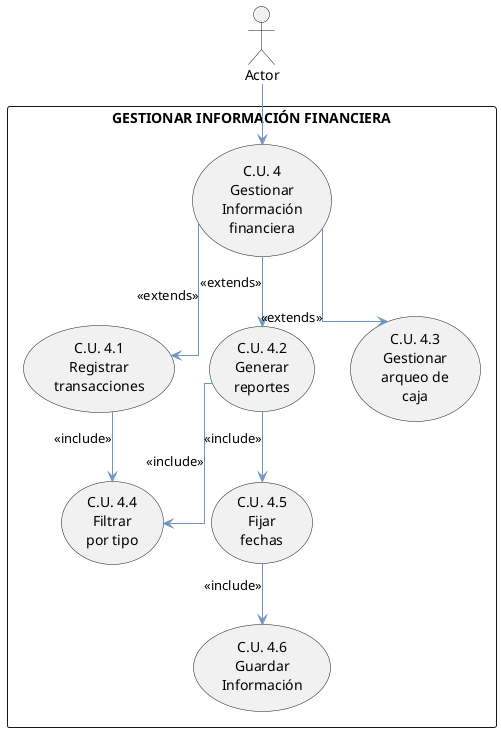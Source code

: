 @startuml
' Configuración de estilos
skinparam classAttributeIconSize 8
skinparam classFontSize 16
skinparam classFontName "Arial"
skinparam classBorderColor #212837
skinparam classHeaderFontColor #FFFFFF
skinparam classHeaderBackgroundColor #8BB9E6
skinparam classArrowColor #6E95C2
skinparam linetype ortho

' Actor
actor "Actor" as actor

' Agrupación en rectángulo con título
rectangle "GESTIONAR INFORMACIÓN FINANCIERA" {
    usecase "C.U. 4\nGestionar\nInformación\nfinanciera" as CU4
    usecase "C.U. 4.1\nRegistrar\ntransacciones" as CU41
    usecase "C.U. 4.2\nGenerar\nreportes" as CU42
    usecase "C.U. 4.3\nGestionar\narqueo de\ncaja" as CU43
    usecase "C.U. 4.4\nFiltrar\npor tipo" as CU44
    usecase "C.U. 4.5\nFijar\nfechas" as CU45
    usecase "C.U. 4.6\nGuardar\nInformación" as CU46

    ' Relaciones <<extends>>
    CU4 --> CU41 : <<extends>>
    CU4 --> CU42 : <<extends>>
    CU4 --> CU43 : <<extends>>

    ' Relaciones <<include>>
    CU41 --> CU44 : <<include>>
    CU42 --> CU44 : <<include>>
    CU42 --> CU45 : <<include>>
    CU45 --> CU46 : <<include>>
}

' Relación actor-caso de uso principal
actor --> CU4

@enduml
